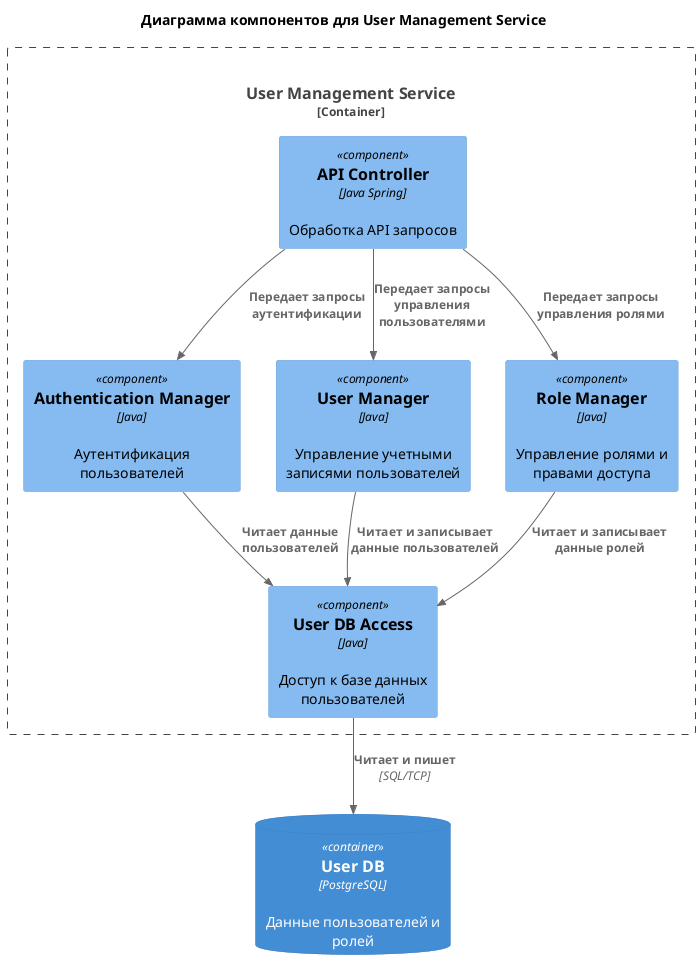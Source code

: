 @startuml
!include <C4/C4>
!include <C4/C4_Context>
!include <C4/C4_Container>
!include <C4/C4_Component>

title Диаграмма компонентов для User Management Service

Container_Boundary(userService, "User Management Service", $tags="") {
    Component(userService.APIController, "API Controller", $techn="Java Spring", $descr="Обработка API запросов")
    Component(userService.AuthManager, "Authentication Manager", $techn="Java", $descr="Аутентификация пользователей")
    Component(userService.UserManager, "User Manager", $techn="Java", $descr="Управление учетными записями пользователей")
    Component(userService.RoleManager, "Role Manager", $techn="Java", $descr="Управление ролями и правами доступа")
    Component(userService.UserDBAccess, "User DB Access", $techn="Java", $descr="Доступ к базе данных пользователей")
}

ContainerDb(userDb, "User DB", $techn="PostgreSQL", $descr="Данные пользователей и ролей")

Rel(userService.APIController, userService.AuthManager, "Передает запросы аутентификации")
Rel(userService.APIController, userService.UserManager, "Передает запросы управления пользователями")
Rel(userService.APIController, userService.RoleManager, "Передает запросы управления ролями")
Rel(userService.AuthManager, userService.UserDBAccess, "Читает данные пользователей")
Rel(userService.UserManager, userService.UserDBAccess, "Читает и записывает данные пользователей")
Rel(userService.RoleManager, userService.UserDBAccess, "Читает и записывает данные ролей")
Rel(userService.UserDBAccess, userDb, "Читает и пишет", $techn="SQL/TCP")

@enduml
